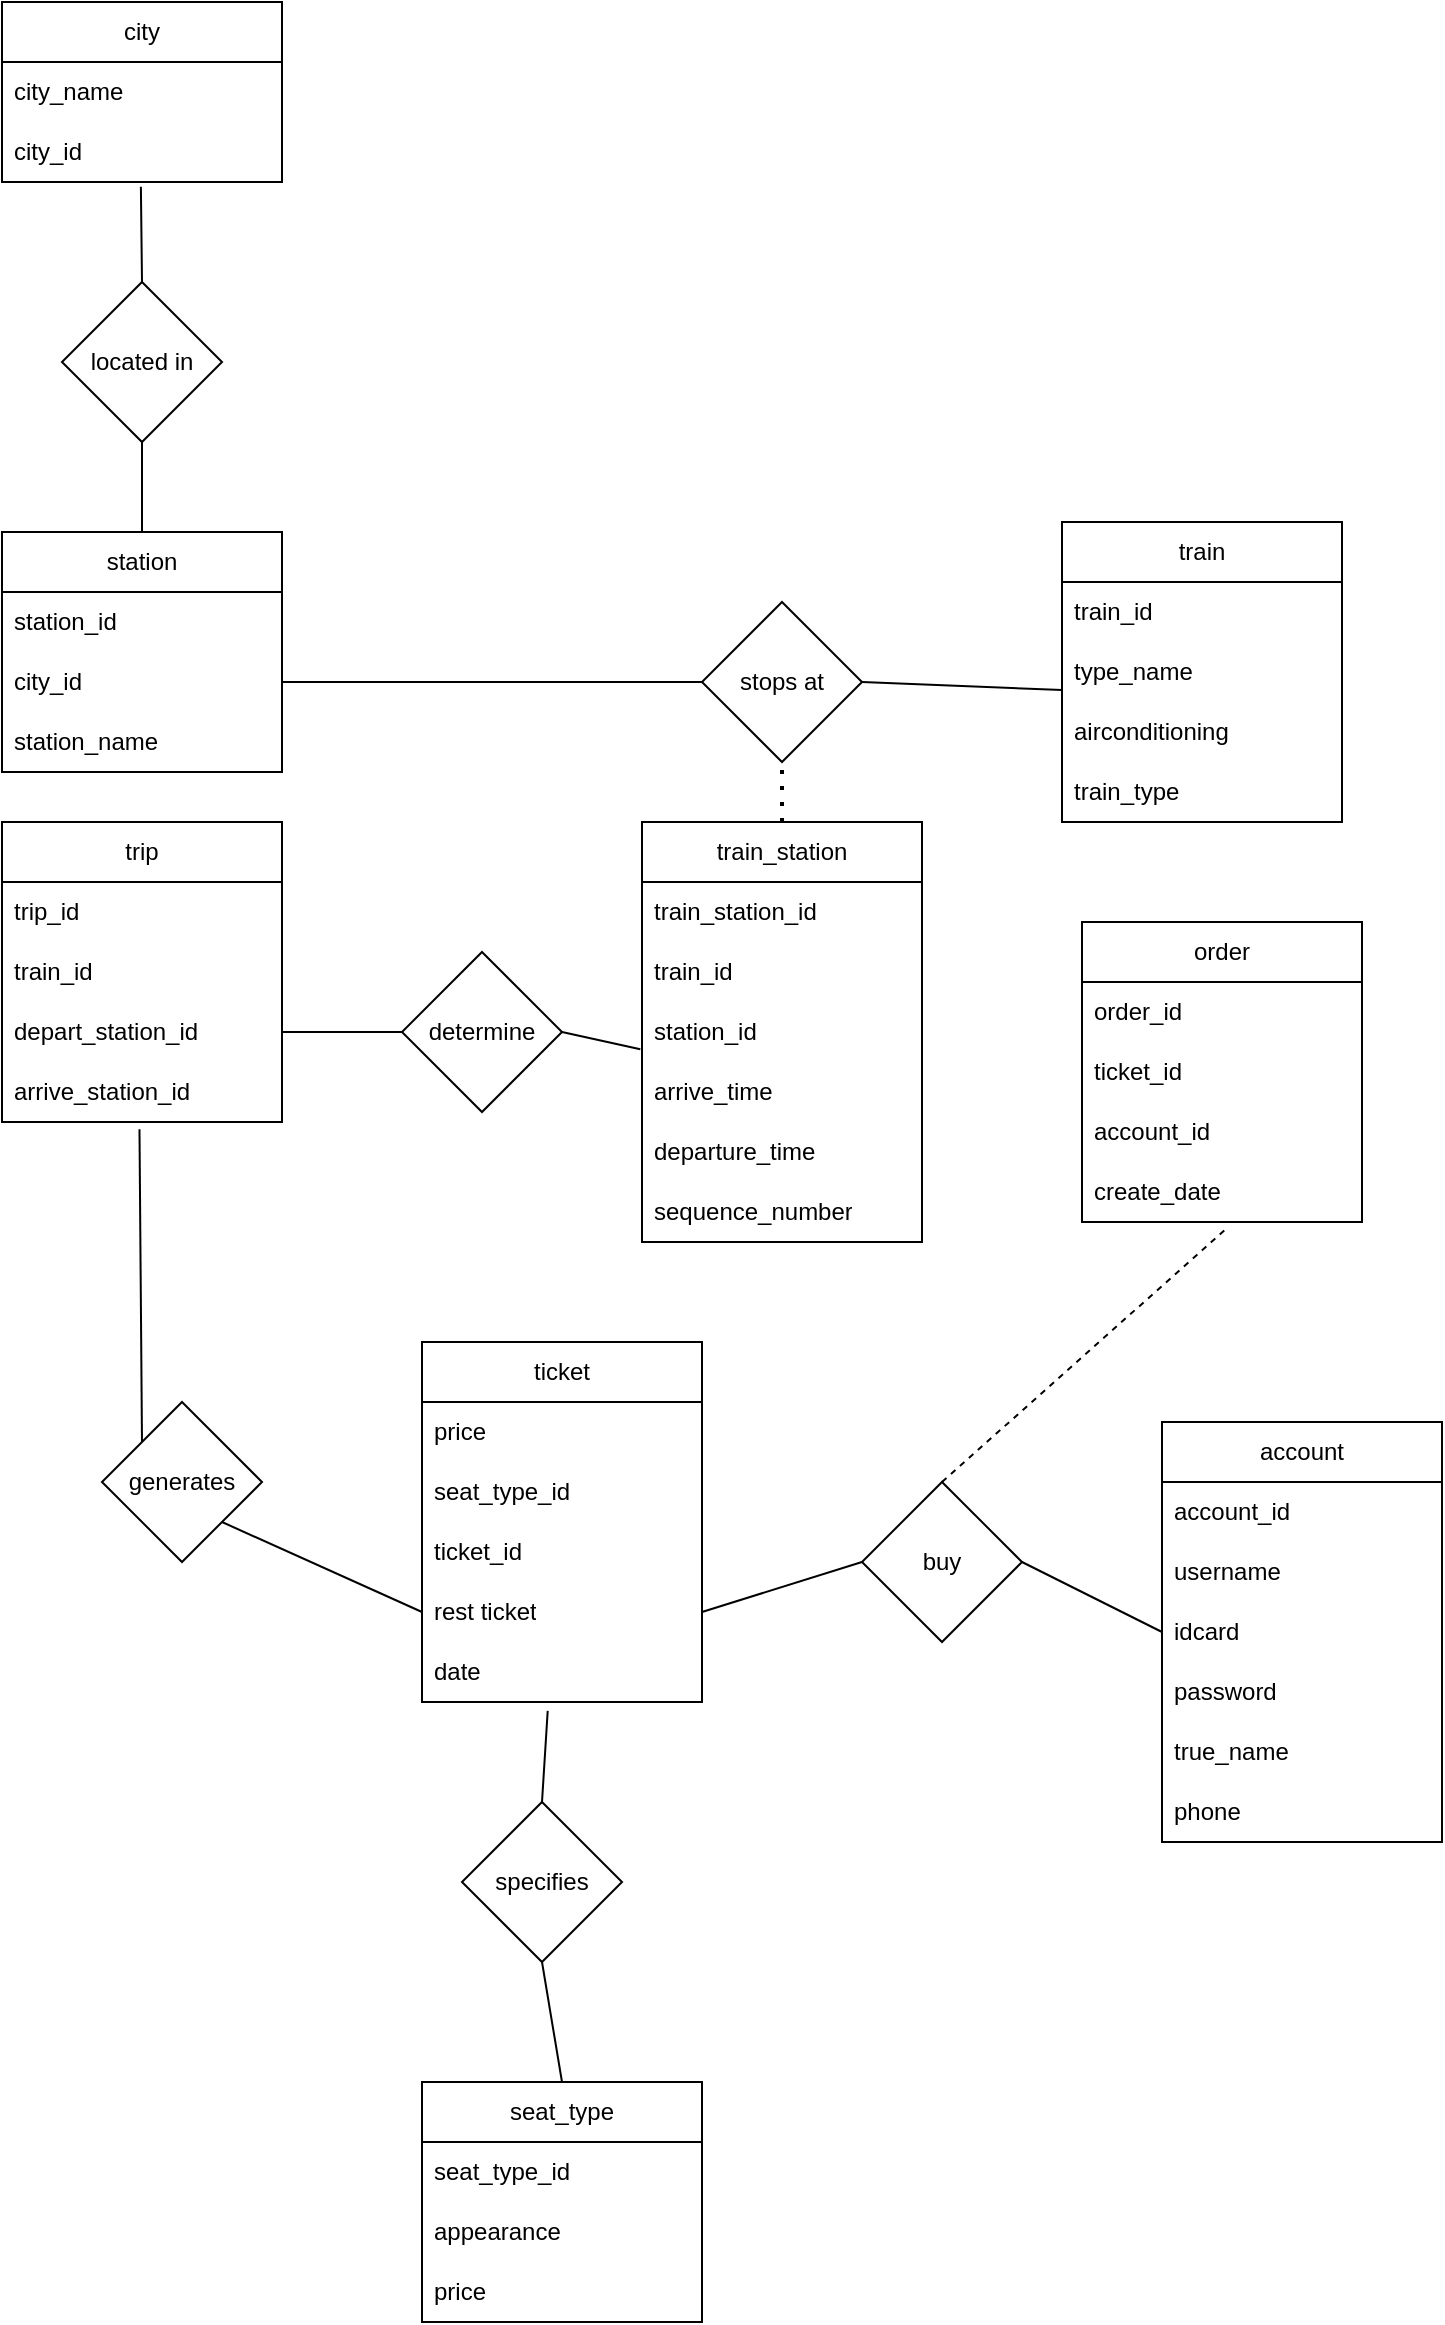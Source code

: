 <mxfile version="26.2.2">
  <diagram name="第 1 页" id="qaERCExN2D0XECdMNFJJ">
    <mxGraphModel dx="767" dy="1591" grid="1" gridSize="10" guides="1" tooltips="1" connect="1" arrows="1" fold="1" page="1" pageScale="1" pageWidth="827" pageHeight="1169" math="0" shadow="0">
      <root>
        <mxCell id="0" />
        <mxCell id="1" parent="0" />
        <mxCell id="KPf51fIdciZy7UVSbM3D-2" value="stops at" style="rhombus;whiteSpace=wrap;html=1;" vertex="1" parent="1">
          <mxGeometry x="400" y="50" width="80" height="80" as="geometry" />
        </mxCell>
        <mxCell id="KPf51fIdciZy7UVSbM3D-4" value="train" style="swimlane;fontStyle=0;childLayout=stackLayout;horizontal=1;startSize=30;horizontalStack=0;resizeParent=1;resizeParentMax=0;resizeLast=0;collapsible=1;marginBottom=0;whiteSpace=wrap;html=1;" vertex="1" parent="1">
          <mxGeometry x="580" y="10" width="140" height="150" as="geometry" />
        </mxCell>
        <mxCell id="KPf51fIdciZy7UVSbM3D-6" value="train_id" style="text;strokeColor=none;fillColor=none;align=left;verticalAlign=middle;spacingLeft=4;spacingRight=4;overflow=hidden;points=[[0,0.5],[1,0.5]];portConstraint=eastwest;rotatable=0;whiteSpace=wrap;html=1;" vertex="1" parent="KPf51fIdciZy7UVSbM3D-4">
          <mxGeometry y="30" width="140" height="30" as="geometry" />
        </mxCell>
        <mxCell id="KPf51fIdciZy7UVSbM3D-10" value="type_name" style="text;strokeColor=none;fillColor=none;align=left;verticalAlign=middle;spacingLeft=4;spacingRight=4;overflow=hidden;points=[[0,0.5],[1,0.5]];portConstraint=eastwest;rotatable=0;whiteSpace=wrap;html=1;" vertex="1" parent="KPf51fIdciZy7UVSbM3D-4">
          <mxGeometry y="60" width="140" height="30" as="geometry" />
        </mxCell>
        <mxCell id="KPf51fIdciZy7UVSbM3D-7" value="airconditioning" style="text;strokeColor=none;fillColor=none;align=left;verticalAlign=middle;spacingLeft=4;spacingRight=4;overflow=hidden;points=[[0,0.5],[1,0.5]];portConstraint=eastwest;rotatable=0;whiteSpace=wrap;html=1;" vertex="1" parent="KPf51fIdciZy7UVSbM3D-4">
          <mxGeometry y="90" width="140" height="30" as="geometry" />
        </mxCell>
        <mxCell id="KPf51fIdciZy7UVSbM3D-16" value="train_type" style="text;strokeColor=none;fillColor=none;align=left;verticalAlign=middle;spacingLeft=4;spacingRight=4;overflow=hidden;points=[[0,0.5],[1,0.5]];portConstraint=eastwest;rotatable=0;whiteSpace=wrap;html=1;" vertex="1" parent="KPf51fIdciZy7UVSbM3D-4">
          <mxGeometry y="120" width="140" height="30" as="geometry" />
        </mxCell>
        <mxCell id="KPf51fIdciZy7UVSbM3D-12" value="station" style="swimlane;fontStyle=0;childLayout=stackLayout;horizontal=1;startSize=30;horizontalStack=0;resizeParent=1;resizeParentMax=0;resizeLast=0;collapsible=1;marginBottom=0;whiteSpace=wrap;html=1;" vertex="1" parent="1">
          <mxGeometry x="50" y="15" width="140" height="120" as="geometry" />
        </mxCell>
        <mxCell id="KPf51fIdciZy7UVSbM3D-13" value="station_id" style="text;strokeColor=none;fillColor=none;align=left;verticalAlign=middle;spacingLeft=4;spacingRight=4;overflow=hidden;points=[[0,0.5],[1,0.5]];portConstraint=eastwest;rotatable=0;whiteSpace=wrap;html=1;" vertex="1" parent="KPf51fIdciZy7UVSbM3D-12">
          <mxGeometry y="30" width="140" height="30" as="geometry" />
        </mxCell>
        <mxCell id="KPf51fIdciZy7UVSbM3D-14" value="city_id" style="text;strokeColor=none;fillColor=none;align=left;verticalAlign=middle;spacingLeft=4;spacingRight=4;overflow=hidden;points=[[0,0.5],[1,0.5]];portConstraint=eastwest;rotatable=0;whiteSpace=wrap;html=1;" vertex="1" parent="KPf51fIdciZy7UVSbM3D-12">
          <mxGeometry y="60" width="140" height="30" as="geometry" />
        </mxCell>
        <mxCell id="KPf51fIdciZy7UVSbM3D-15" value="station_name" style="text;strokeColor=none;fillColor=none;align=left;verticalAlign=middle;spacingLeft=4;spacingRight=4;overflow=hidden;points=[[0,0.5],[1,0.5]];portConstraint=eastwest;rotatable=0;whiteSpace=wrap;html=1;" vertex="1" parent="KPf51fIdciZy7UVSbM3D-12">
          <mxGeometry y="90" width="140" height="30" as="geometry" />
        </mxCell>
        <mxCell id="KPf51fIdciZy7UVSbM3D-21" value="" style="endArrow=none;html=1;rounded=0;exitX=0;exitY=0.8;exitDx=0;exitDy=0;exitPerimeter=0;entryX=1;entryY=0.5;entryDx=0;entryDy=0;" edge="1" parent="1" source="KPf51fIdciZy7UVSbM3D-10" target="KPf51fIdciZy7UVSbM3D-2">
          <mxGeometry width="50" height="50" relative="1" as="geometry">
            <mxPoint x="250" y="290" as="sourcePoint" />
            <mxPoint x="480" y="100" as="targetPoint" />
          </mxGeometry>
        </mxCell>
        <mxCell id="KPf51fIdciZy7UVSbM3D-23" value="train_station" style="swimlane;fontStyle=0;childLayout=stackLayout;horizontal=1;startSize=30;horizontalStack=0;resizeParent=1;resizeParentMax=0;resizeLast=0;collapsible=1;marginBottom=0;whiteSpace=wrap;html=1;" vertex="1" parent="1">
          <mxGeometry x="370" y="160" width="140" height="210" as="geometry" />
        </mxCell>
        <mxCell id="KPf51fIdciZy7UVSbM3D-31" value="train_station_id" style="text;strokeColor=none;fillColor=none;align=left;verticalAlign=middle;spacingLeft=4;spacingRight=4;overflow=hidden;points=[[0,0.5],[1,0.5]];portConstraint=eastwest;rotatable=0;whiteSpace=wrap;html=1;" vertex="1" parent="KPf51fIdciZy7UVSbM3D-23">
          <mxGeometry y="30" width="140" height="30" as="geometry" />
        </mxCell>
        <mxCell id="KPf51fIdciZy7UVSbM3D-24" value="train_id" style="text;strokeColor=none;fillColor=none;align=left;verticalAlign=middle;spacingLeft=4;spacingRight=4;overflow=hidden;points=[[0,0.5],[1,0.5]];portConstraint=eastwest;rotatable=0;whiteSpace=wrap;html=1;" vertex="1" parent="KPf51fIdciZy7UVSbM3D-23">
          <mxGeometry y="60" width="140" height="30" as="geometry" />
        </mxCell>
        <mxCell id="KPf51fIdciZy7UVSbM3D-30" value="station_id" style="text;strokeColor=none;fillColor=none;align=left;verticalAlign=middle;spacingLeft=4;spacingRight=4;overflow=hidden;points=[[0,0.5],[1,0.5]];portConstraint=eastwest;rotatable=0;whiteSpace=wrap;html=1;" vertex="1" parent="KPf51fIdciZy7UVSbM3D-23">
          <mxGeometry y="90" width="140" height="30" as="geometry" />
        </mxCell>
        <mxCell id="KPf51fIdciZy7UVSbM3D-18" value="arrive_time" style="text;strokeColor=none;fillColor=none;align=left;verticalAlign=middle;spacingLeft=4;spacingRight=4;overflow=hidden;points=[[0,0.5],[1,0.5]];portConstraint=eastwest;rotatable=0;whiteSpace=wrap;html=1;" vertex="1" parent="KPf51fIdciZy7UVSbM3D-23">
          <mxGeometry y="120" width="140" height="30" as="geometry" />
        </mxCell>
        <mxCell id="KPf51fIdciZy7UVSbM3D-19" value="departure_time" style="text;strokeColor=none;fillColor=none;align=left;verticalAlign=middle;spacingLeft=4;spacingRight=4;overflow=hidden;points=[[0,0.5],[1,0.5]];portConstraint=eastwest;rotatable=0;whiteSpace=wrap;html=1;" vertex="1" parent="KPf51fIdciZy7UVSbM3D-23">
          <mxGeometry y="150" width="140" height="30" as="geometry" />
        </mxCell>
        <mxCell id="KPf51fIdciZy7UVSbM3D-34" value="sequence_number" style="text;strokeColor=none;fillColor=none;align=left;verticalAlign=middle;spacingLeft=4;spacingRight=4;overflow=hidden;points=[[0,0.5],[1,0.5]];portConstraint=eastwest;rotatable=0;whiteSpace=wrap;html=1;" vertex="1" parent="KPf51fIdciZy7UVSbM3D-23">
          <mxGeometry y="180" width="140" height="30" as="geometry" />
        </mxCell>
        <mxCell id="KPf51fIdciZy7UVSbM3D-28" value="generates" style="rhombus;whiteSpace=wrap;html=1;" vertex="1" parent="1">
          <mxGeometry x="100" y="450" width="80" height="80" as="geometry" />
        </mxCell>
        <mxCell id="KPf51fIdciZy7UVSbM3D-36" value="" style="endArrow=none;dashed=1;html=1;dashPattern=1 3;strokeWidth=2;rounded=0;entryX=0.5;entryY=1;entryDx=0;entryDy=0;exitX=0.5;exitY=0;exitDx=0;exitDy=0;" edge="1" parent="1" source="KPf51fIdciZy7UVSbM3D-23" target="KPf51fIdciZy7UVSbM3D-2">
          <mxGeometry width="50" height="50" relative="1" as="geometry">
            <mxPoint x="390" y="320" as="sourcePoint" />
            <mxPoint x="440" y="270" as="targetPoint" />
            <Array as="points" />
          </mxGeometry>
        </mxCell>
        <mxCell id="KPf51fIdciZy7UVSbM3D-37" value="trip" style="swimlane;fontStyle=0;childLayout=stackLayout;horizontal=1;startSize=30;horizontalStack=0;resizeParent=1;resizeParentMax=0;resizeLast=0;collapsible=1;marginBottom=0;whiteSpace=wrap;html=1;" vertex="1" parent="1">
          <mxGeometry x="50" y="160" width="140" height="150" as="geometry" />
        </mxCell>
        <mxCell id="KPf51fIdciZy7UVSbM3D-38" value="trip_id" style="text;strokeColor=none;fillColor=none;align=left;verticalAlign=middle;spacingLeft=4;spacingRight=4;overflow=hidden;points=[[0,0.5],[1,0.5]];portConstraint=eastwest;rotatable=0;whiteSpace=wrap;html=1;" vertex="1" parent="KPf51fIdciZy7UVSbM3D-37">
          <mxGeometry y="30" width="140" height="30" as="geometry" />
        </mxCell>
        <mxCell id="KPf51fIdciZy7UVSbM3D-78" value="train_id" style="text;strokeColor=none;fillColor=none;align=left;verticalAlign=middle;spacingLeft=4;spacingRight=4;overflow=hidden;points=[[0,0.5],[1,0.5]];portConstraint=eastwest;rotatable=0;whiteSpace=wrap;html=1;" vertex="1" parent="KPf51fIdciZy7UVSbM3D-37">
          <mxGeometry y="60" width="140" height="30" as="geometry" />
        </mxCell>
        <mxCell id="KPf51fIdciZy7UVSbM3D-39" value="depart_station_id" style="text;strokeColor=none;fillColor=none;align=left;verticalAlign=middle;spacingLeft=4;spacingRight=4;overflow=hidden;points=[[0,0.5],[1,0.5]];portConstraint=eastwest;rotatable=0;whiteSpace=wrap;html=1;" vertex="1" parent="KPf51fIdciZy7UVSbM3D-37">
          <mxGeometry y="90" width="140" height="30" as="geometry" />
        </mxCell>
        <mxCell id="KPf51fIdciZy7UVSbM3D-40" value="arrive_station_id" style="text;strokeColor=none;fillColor=none;align=left;verticalAlign=middle;spacingLeft=4;spacingRight=4;overflow=hidden;points=[[0,0.5],[1,0.5]];portConstraint=eastwest;rotatable=0;whiteSpace=wrap;html=1;" vertex="1" parent="KPf51fIdciZy7UVSbM3D-37">
          <mxGeometry y="120" width="140" height="30" as="geometry" />
        </mxCell>
        <mxCell id="KPf51fIdciZy7UVSbM3D-43" value="ticket" style="swimlane;fontStyle=0;childLayout=stackLayout;horizontal=1;startSize=30;horizontalStack=0;resizeParent=1;resizeParentMax=0;resizeLast=0;collapsible=1;marginBottom=0;whiteSpace=wrap;html=1;" vertex="1" parent="1">
          <mxGeometry x="260" y="420" width="140" height="180" as="geometry" />
        </mxCell>
        <mxCell id="KPf51fIdciZy7UVSbM3D-41" value="price" style="text;strokeColor=none;fillColor=none;align=left;verticalAlign=middle;spacingLeft=4;spacingRight=4;overflow=hidden;points=[[0,0.5],[1,0.5]];portConstraint=eastwest;rotatable=0;whiteSpace=wrap;html=1;" vertex="1" parent="KPf51fIdciZy7UVSbM3D-43">
          <mxGeometry y="30" width="140" height="30" as="geometry" />
        </mxCell>
        <mxCell id="KPf51fIdciZy7UVSbM3D-79" value="seat_type_id" style="text;strokeColor=none;fillColor=none;align=left;verticalAlign=middle;spacingLeft=4;spacingRight=4;overflow=hidden;points=[[0,0.5],[1,0.5]];portConstraint=eastwest;rotatable=0;whiteSpace=wrap;html=1;" vertex="1" parent="KPf51fIdciZy7UVSbM3D-43">
          <mxGeometry y="60" width="140" height="30" as="geometry" />
        </mxCell>
        <mxCell id="KPf51fIdciZy7UVSbM3D-65" value="ticket_id" style="text;strokeColor=none;fillColor=none;align=left;verticalAlign=middle;spacingLeft=4;spacingRight=4;overflow=hidden;points=[[0,0.5],[1,0.5]];portConstraint=eastwest;rotatable=0;whiteSpace=wrap;html=1;" vertex="1" parent="KPf51fIdciZy7UVSbM3D-43">
          <mxGeometry y="90" width="140" height="30" as="geometry" />
        </mxCell>
        <mxCell id="KPf51fIdciZy7UVSbM3D-44" value="rest ticket" style="text;strokeColor=none;fillColor=none;align=left;verticalAlign=middle;spacingLeft=4;spacingRight=4;overflow=hidden;points=[[0,0.5],[1,0.5]];portConstraint=eastwest;rotatable=0;whiteSpace=wrap;html=1;" vertex="1" parent="KPf51fIdciZy7UVSbM3D-43">
          <mxGeometry y="120" width="140" height="30" as="geometry" />
        </mxCell>
        <mxCell id="KPf51fIdciZy7UVSbM3D-45" value="date" style="text;strokeColor=none;fillColor=none;align=left;verticalAlign=middle;spacingLeft=4;spacingRight=4;overflow=hidden;points=[[0,0.5],[1,0.5]];portConstraint=eastwest;rotatable=0;whiteSpace=wrap;html=1;" vertex="1" parent="KPf51fIdciZy7UVSbM3D-43">
          <mxGeometry y="150" width="140" height="30" as="geometry" />
        </mxCell>
        <mxCell id="KPf51fIdciZy7UVSbM3D-48" value="" style="endArrow=none;html=1;rounded=0;entryX=0;entryY=0.5;entryDx=0;entryDy=0;exitX=1;exitY=1;exitDx=0;exitDy=0;" edge="1" parent="1" source="KPf51fIdciZy7UVSbM3D-28" target="KPf51fIdciZy7UVSbM3D-44">
          <mxGeometry width="50" height="50" relative="1" as="geometry">
            <mxPoint x="450" y="320" as="sourcePoint" />
            <mxPoint x="500" y="270" as="targetPoint" />
          </mxGeometry>
        </mxCell>
        <mxCell id="KPf51fIdciZy7UVSbM3D-49" value="" style="endArrow=none;html=1;rounded=0;entryX=0.491;entryY=1.12;entryDx=0;entryDy=0;entryPerimeter=0;exitX=0;exitY=0;exitDx=0;exitDy=0;" edge="1" parent="1" source="KPf51fIdciZy7UVSbM3D-28" target="KPf51fIdciZy7UVSbM3D-40">
          <mxGeometry width="50" height="50" relative="1" as="geometry">
            <mxPoint x="100" y="400" as="sourcePoint" />
            <mxPoint x="150" y="350" as="targetPoint" />
          </mxGeometry>
        </mxCell>
        <mxCell id="KPf51fIdciZy7UVSbM3D-50" value="account" style="swimlane;fontStyle=0;childLayout=stackLayout;horizontal=1;startSize=30;horizontalStack=0;resizeParent=1;resizeParentMax=0;resizeLast=0;collapsible=1;marginBottom=0;whiteSpace=wrap;html=1;" vertex="1" parent="1">
          <mxGeometry x="630" y="460" width="140" height="210" as="geometry" />
        </mxCell>
        <mxCell id="KPf51fIdciZy7UVSbM3D-51" value="account_id" style="text;strokeColor=none;fillColor=none;align=left;verticalAlign=middle;spacingLeft=4;spacingRight=4;overflow=hidden;points=[[0,0.5],[1,0.5]];portConstraint=eastwest;rotatable=0;whiteSpace=wrap;html=1;" vertex="1" parent="KPf51fIdciZy7UVSbM3D-50">
          <mxGeometry y="30" width="140" height="30" as="geometry" />
        </mxCell>
        <mxCell id="KPf51fIdciZy7UVSbM3D-52" value="username" style="text;strokeColor=none;fillColor=none;align=left;verticalAlign=middle;spacingLeft=4;spacingRight=4;overflow=hidden;points=[[0,0.5],[1,0.5]];portConstraint=eastwest;rotatable=0;whiteSpace=wrap;html=1;" vertex="1" parent="KPf51fIdciZy7UVSbM3D-50">
          <mxGeometry y="60" width="140" height="30" as="geometry" />
        </mxCell>
        <mxCell id="KPf51fIdciZy7UVSbM3D-55" value="idcard" style="text;strokeColor=none;fillColor=none;align=left;verticalAlign=middle;spacingLeft=4;spacingRight=4;overflow=hidden;points=[[0,0.5],[1,0.5]];portConstraint=eastwest;rotatable=0;whiteSpace=wrap;html=1;" vertex="1" parent="KPf51fIdciZy7UVSbM3D-50">
          <mxGeometry y="90" width="140" height="30" as="geometry" />
        </mxCell>
        <mxCell id="KPf51fIdciZy7UVSbM3D-53" value="password" style="text;strokeColor=none;fillColor=none;align=left;verticalAlign=middle;spacingLeft=4;spacingRight=4;overflow=hidden;points=[[0,0.5],[1,0.5]];portConstraint=eastwest;rotatable=0;whiteSpace=wrap;html=1;" vertex="1" parent="KPf51fIdciZy7UVSbM3D-50">
          <mxGeometry y="120" width="140" height="30" as="geometry" />
        </mxCell>
        <mxCell id="KPf51fIdciZy7UVSbM3D-56" value="true_name" style="text;strokeColor=none;fillColor=none;align=left;verticalAlign=middle;spacingLeft=4;spacingRight=4;overflow=hidden;points=[[0,0.5],[1,0.5]];portConstraint=eastwest;rotatable=0;whiteSpace=wrap;html=1;" vertex="1" parent="KPf51fIdciZy7UVSbM3D-50">
          <mxGeometry y="150" width="140" height="30" as="geometry" />
        </mxCell>
        <mxCell id="KPf51fIdciZy7UVSbM3D-57" value="phone" style="text;strokeColor=none;fillColor=none;align=left;verticalAlign=middle;spacingLeft=4;spacingRight=4;overflow=hidden;points=[[0,0.5],[1,0.5]];portConstraint=eastwest;rotatable=0;whiteSpace=wrap;html=1;" vertex="1" parent="KPf51fIdciZy7UVSbM3D-50">
          <mxGeometry y="180" width="140" height="30" as="geometry" />
        </mxCell>
        <mxCell id="KPf51fIdciZy7UVSbM3D-58" value="buy" style="rhombus;whiteSpace=wrap;html=1;" vertex="1" parent="1">
          <mxGeometry x="480" y="490" width="80" height="80" as="geometry" />
        </mxCell>
        <mxCell id="KPf51fIdciZy7UVSbM3D-59" value="" style="endArrow=none;html=1;rounded=0;entryX=0;entryY=0.5;entryDx=0;entryDy=0;exitX=1;exitY=0.5;exitDx=0;exitDy=0;" edge="1" parent="1" source="KPf51fIdciZy7UVSbM3D-58" target="KPf51fIdciZy7UVSbM3D-55">
          <mxGeometry width="50" height="50" relative="1" as="geometry">
            <mxPoint x="330" y="430" as="sourcePoint" />
            <mxPoint x="380" y="380" as="targetPoint" />
          </mxGeometry>
        </mxCell>
        <mxCell id="KPf51fIdciZy7UVSbM3D-60" value="" style="endArrow=none;html=1;rounded=0;entryX=0;entryY=0.5;entryDx=0;entryDy=0;exitX=1;exitY=0.5;exitDx=0;exitDy=0;" edge="1" parent="1" source="KPf51fIdciZy7UVSbM3D-44" target="KPf51fIdciZy7UVSbM3D-58">
          <mxGeometry width="50" height="50" relative="1" as="geometry">
            <mxPoint x="330" y="430" as="sourcePoint" />
            <mxPoint x="380" y="380" as="targetPoint" />
          </mxGeometry>
        </mxCell>
        <mxCell id="KPf51fIdciZy7UVSbM3D-61" value="order" style="swimlane;fontStyle=0;childLayout=stackLayout;horizontal=1;startSize=30;horizontalStack=0;resizeParent=1;resizeParentMax=0;resizeLast=0;collapsible=1;marginBottom=0;whiteSpace=wrap;html=1;" vertex="1" parent="1">
          <mxGeometry x="590" y="210" width="140" height="150" as="geometry" />
        </mxCell>
        <mxCell id="KPf51fIdciZy7UVSbM3D-66" value="order_id" style="text;strokeColor=none;fillColor=none;align=left;verticalAlign=middle;spacingLeft=4;spacingRight=4;overflow=hidden;points=[[0,0.5],[1,0.5]];portConstraint=eastwest;rotatable=0;whiteSpace=wrap;html=1;" vertex="1" parent="KPf51fIdciZy7UVSbM3D-61">
          <mxGeometry y="30" width="140" height="30" as="geometry" />
        </mxCell>
        <mxCell id="KPf51fIdciZy7UVSbM3D-62" value="ticket_id" style="text;strokeColor=none;fillColor=none;align=left;verticalAlign=middle;spacingLeft=4;spacingRight=4;overflow=hidden;points=[[0,0.5],[1,0.5]];portConstraint=eastwest;rotatable=0;whiteSpace=wrap;html=1;" vertex="1" parent="KPf51fIdciZy7UVSbM3D-61">
          <mxGeometry y="60" width="140" height="30" as="geometry" />
        </mxCell>
        <mxCell id="KPf51fIdciZy7UVSbM3D-63" value="account_id" style="text;strokeColor=none;fillColor=none;align=left;verticalAlign=middle;spacingLeft=4;spacingRight=4;overflow=hidden;points=[[0,0.5],[1,0.5]];portConstraint=eastwest;rotatable=0;whiteSpace=wrap;html=1;" vertex="1" parent="KPf51fIdciZy7UVSbM3D-61">
          <mxGeometry y="90" width="140" height="30" as="geometry" />
        </mxCell>
        <mxCell id="KPf51fIdciZy7UVSbM3D-64" value="create_date" style="text;strokeColor=none;fillColor=none;align=left;verticalAlign=middle;spacingLeft=4;spacingRight=4;overflow=hidden;points=[[0,0.5],[1,0.5]];portConstraint=eastwest;rotatable=0;whiteSpace=wrap;html=1;" vertex="1" parent="KPf51fIdciZy7UVSbM3D-61">
          <mxGeometry y="120" width="140" height="30" as="geometry" />
        </mxCell>
        <mxCell id="KPf51fIdciZy7UVSbM3D-67" value="" style="endArrow=none;dashed=1;html=1;rounded=0;entryX=0.523;entryY=1.08;entryDx=0;entryDy=0;entryPerimeter=0;exitX=0.5;exitY=0;exitDx=0;exitDy=0;" edge="1" parent="1" source="KPf51fIdciZy7UVSbM3D-58" target="KPf51fIdciZy7UVSbM3D-64">
          <mxGeometry width="50" height="50" relative="1" as="geometry">
            <mxPoint x="330" y="430" as="sourcePoint" />
            <mxPoint x="380" y="380" as="targetPoint" />
          </mxGeometry>
        </mxCell>
        <mxCell id="KPf51fIdciZy7UVSbM3D-68" value="determine" style="rhombus;whiteSpace=wrap;html=1;" vertex="1" parent="1">
          <mxGeometry x="250" y="225" width="80" height="80" as="geometry" />
        </mxCell>
        <mxCell id="KPf51fIdciZy7UVSbM3D-69" value="" style="endArrow=none;html=1;rounded=0;exitX=1;exitY=0.5;exitDx=0;exitDy=0;entryX=0;entryY=0.5;entryDx=0;entryDy=0;" edge="1" parent="1" source="KPf51fIdciZy7UVSbM3D-39" target="KPf51fIdciZy7UVSbM3D-68">
          <mxGeometry width="50" height="50" relative="1" as="geometry">
            <mxPoint x="330" y="280" as="sourcePoint" />
            <mxPoint x="380" y="230" as="targetPoint" />
          </mxGeometry>
        </mxCell>
        <mxCell id="KPf51fIdciZy7UVSbM3D-70" value="" style="endArrow=none;html=1;rounded=0;exitX=1;exitY=0.5;exitDx=0;exitDy=0;entryX=-0.006;entryY=0.787;entryDx=0;entryDy=0;entryPerimeter=0;" edge="1" parent="1" source="KPf51fIdciZy7UVSbM3D-68" target="KPf51fIdciZy7UVSbM3D-30">
          <mxGeometry width="50" height="50" relative="1" as="geometry">
            <mxPoint x="330" y="280" as="sourcePoint" />
            <mxPoint x="380" y="230" as="targetPoint" />
          </mxGeometry>
        </mxCell>
        <mxCell id="KPf51fIdciZy7UVSbM3D-71" value="city" style="swimlane;fontStyle=0;childLayout=stackLayout;horizontal=1;startSize=30;horizontalStack=0;resizeParent=1;resizeParentMax=0;resizeLast=0;collapsible=1;marginBottom=0;whiteSpace=wrap;html=1;" vertex="1" parent="1">
          <mxGeometry x="50" y="-250" width="140" height="90" as="geometry" />
        </mxCell>
        <mxCell id="KPf51fIdciZy7UVSbM3D-72" value="city_name" style="text;strokeColor=none;fillColor=none;align=left;verticalAlign=middle;spacingLeft=4;spacingRight=4;overflow=hidden;points=[[0,0.5],[1,0.5]];portConstraint=eastwest;rotatable=0;whiteSpace=wrap;html=1;" vertex="1" parent="KPf51fIdciZy7UVSbM3D-71">
          <mxGeometry y="30" width="140" height="30" as="geometry" />
        </mxCell>
        <mxCell id="KPf51fIdciZy7UVSbM3D-73" value="city_id" style="text;strokeColor=none;fillColor=none;align=left;verticalAlign=middle;spacingLeft=4;spacingRight=4;overflow=hidden;points=[[0,0.5],[1,0.5]];portConstraint=eastwest;rotatable=0;whiteSpace=wrap;html=1;" vertex="1" parent="KPf51fIdciZy7UVSbM3D-71">
          <mxGeometry y="60" width="140" height="30" as="geometry" />
        </mxCell>
        <mxCell id="KPf51fIdciZy7UVSbM3D-75" value="located in" style="rhombus;whiteSpace=wrap;html=1;" vertex="1" parent="1">
          <mxGeometry x="80" y="-110" width="80" height="80" as="geometry" />
        </mxCell>
        <mxCell id="KPf51fIdciZy7UVSbM3D-76" value="" style="endArrow=none;html=1;rounded=0;entryX=0.496;entryY=1.081;entryDx=0;entryDy=0;entryPerimeter=0;exitX=0.5;exitY=0;exitDx=0;exitDy=0;" edge="1" parent="1" source="KPf51fIdciZy7UVSbM3D-75" target="KPf51fIdciZy7UVSbM3D-73">
          <mxGeometry width="50" height="50" relative="1" as="geometry">
            <mxPoint x="330" y="-20" as="sourcePoint" />
            <mxPoint x="380" y="-70" as="targetPoint" />
          </mxGeometry>
        </mxCell>
        <mxCell id="KPf51fIdciZy7UVSbM3D-77" value="" style="endArrow=none;html=1;rounded=0;exitX=0.5;exitY=0;exitDx=0;exitDy=0;entryX=0.5;entryY=1;entryDx=0;entryDy=0;" edge="1" parent="1" source="KPf51fIdciZy7UVSbM3D-12" target="KPf51fIdciZy7UVSbM3D-75">
          <mxGeometry width="50" height="50" relative="1" as="geometry">
            <mxPoint x="330" y="-20" as="sourcePoint" />
            <mxPoint x="380" y="-70" as="targetPoint" />
          </mxGeometry>
        </mxCell>
        <mxCell id="KPf51fIdciZy7UVSbM3D-80" value="seat_type" style="swimlane;fontStyle=0;childLayout=stackLayout;horizontal=1;startSize=30;horizontalStack=0;resizeParent=1;resizeParentMax=0;resizeLast=0;collapsible=1;marginBottom=0;whiteSpace=wrap;html=1;" vertex="1" parent="1">
          <mxGeometry x="260" y="790" width="140" height="120" as="geometry" />
        </mxCell>
        <mxCell id="KPf51fIdciZy7UVSbM3D-81" value="seat_type_id" style="text;strokeColor=none;fillColor=none;align=left;verticalAlign=middle;spacingLeft=4;spacingRight=4;overflow=hidden;points=[[0,0.5],[1,0.5]];portConstraint=eastwest;rotatable=0;whiteSpace=wrap;html=1;" vertex="1" parent="KPf51fIdciZy7UVSbM3D-80">
          <mxGeometry y="30" width="140" height="30" as="geometry" />
        </mxCell>
        <mxCell id="KPf51fIdciZy7UVSbM3D-82" value="appearance" style="text;strokeColor=none;fillColor=none;align=left;verticalAlign=middle;spacingLeft=4;spacingRight=4;overflow=hidden;points=[[0,0.5],[1,0.5]];portConstraint=eastwest;rotatable=0;whiteSpace=wrap;html=1;" vertex="1" parent="KPf51fIdciZy7UVSbM3D-80">
          <mxGeometry y="60" width="140" height="30" as="geometry" />
        </mxCell>
        <mxCell id="KPf51fIdciZy7UVSbM3D-83" value="price" style="text;strokeColor=none;fillColor=none;align=left;verticalAlign=middle;spacingLeft=4;spacingRight=4;overflow=hidden;points=[[0,0.5],[1,0.5]];portConstraint=eastwest;rotatable=0;whiteSpace=wrap;html=1;" vertex="1" parent="KPf51fIdciZy7UVSbM3D-80">
          <mxGeometry y="90" width="140" height="30" as="geometry" />
        </mxCell>
        <mxCell id="KPf51fIdciZy7UVSbM3D-84" value="specifies" style="rhombus;whiteSpace=wrap;html=1;" vertex="1" parent="1">
          <mxGeometry x="280" y="650" width="80" height="80" as="geometry" />
        </mxCell>
        <mxCell id="KPf51fIdciZy7UVSbM3D-85" value="" style="endArrow=none;html=1;rounded=0;exitX=0.5;exitY=0;exitDx=0;exitDy=0;entryX=0.449;entryY=1.148;entryDx=0;entryDy=0;entryPerimeter=0;" edge="1" parent="1" source="KPf51fIdciZy7UVSbM3D-84" target="KPf51fIdciZy7UVSbM3D-45">
          <mxGeometry width="50" height="50" relative="1" as="geometry">
            <mxPoint x="330" y="620" as="sourcePoint" />
            <mxPoint x="380" y="570" as="targetPoint" />
          </mxGeometry>
        </mxCell>
        <mxCell id="KPf51fIdciZy7UVSbM3D-86" value="" style="endArrow=none;html=1;rounded=0;exitX=0.5;exitY=0;exitDx=0;exitDy=0;entryX=0.5;entryY=1;entryDx=0;entryDy=0;" edge="1" parent="1" source="KPf51fIdciZy7UVSbM3D-80" target="KPf51fIdciZy7UVSbM3D-84">
          <mxGeometry width="50" height="50" relative="1" as="geometry">
            <mxPoint x="330" y="620" as="sourcePoint" />
            <mxPoint x="380" y="570" as="targetPoint" />
          </mxGeometry>
        </mxCell>
        <mxCell id="KPf51fIdciZy7UVSbM3D-89" value="" style="endArrow=none;html=1;rounded=0;exitX=1;exitY=0.5;exitDx=0;exitDy=0;entryX=0;entryY=0.5;entryDx=0;entryDy=0;" edge="1" parent="1" source="KPf51fIdciZy7UVSbM3D-14" target="KPf51fIdciZy7UVSbM3D-2">
          <mxGeometry width="50" height="50" relative="1" as="geometry">
            <mxPoint x="360" y="420" as="sourcePoint" />
            <mxPoint x="410" y="370" as="targetPoint" />
          </mxGeometry>
        </mxCell>
      </root>
    </mxGraphModel>
  </diagram>
</mxfile>
